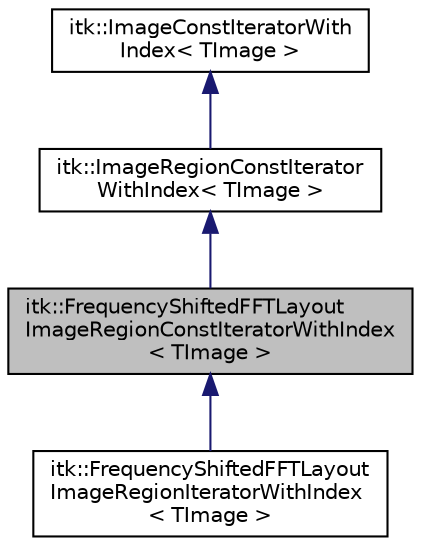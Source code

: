 digraph "itk::FrequencyShiftedFFTLayoutImageRegionConstIteratorWithIndex&lt; TImage &gt;"
{
 // LATEX_PDF_SIZE
  edge [fontname="Helvetica",fontsize="10",labelfontname="Helvetica",labelfontsize="10"];
  node [fontname="Helvetica",fontsize="10",shape=record];
  Node1 [label="itk::FrequencyShiftedFFTLayout\lImageRegionConstIteratorWithIndex\l\< TImage \>",height=0.2,width=0.4,color="black", fillcolor="grey75", style="filled", fontcolor="black",tooltip="A multi-dimensional iterator templated over image type that walks pixels within a region and is speci..."];
  Node2 -> Node1 [dir="back",color="midnightblue",fontsize="10",style="solid",fontname="Helvetica"];
  Node2 [label="itk::ImageRegionConstIterator\lWithIndex\< TImage \>",height=0.2,width=0.4,color="black", fillcolor="white", style="filled",URL="$classitk_1_1ImageRegionConstIteratorWithIndex.html",tooltip="A multi-dimensional iterator templated over image type that walks an image region and is specialized ..."];
  Node3 -> Node2 [dir="back",color="midnightblue",fontsize="10",style="solid",fontname="Helvetica"];
  Node3 [label="itk::ImageConstIteratorWith\lIndex\< TImage \>",height=0.2,width=0.4,color="black", fillcolor="white", style="filled",URL="$classitk_1_1ImageConstIteratorWithIndex.html",tooltip="A base class for multi-dimensional iterators templated over image type that are designed to efficient..."];
  Node1 -> Node4 [dir="back",color="midnightblue",fontsize="10",style="solid",fontname="Helvetica"];
  Node4 [label="itk::FrequencyShiftedFFTLayout\lImageRegionIteratorWithIndex\l\< TImage \>",height=0.2,width=0.4,color="black", fillcolor="white", style="filled",URL="$classitk_1_1FrequencyShiftedFFTLayoutImageRegionIteratorWithIndex.html",tooltip=" "];
}
